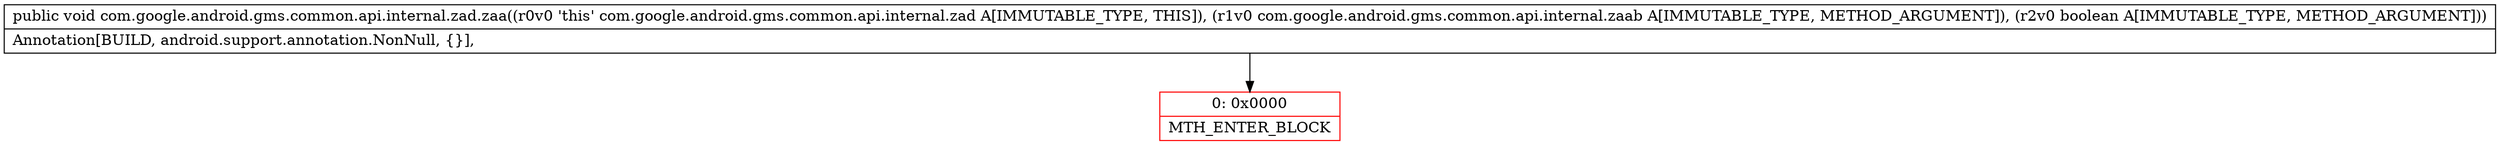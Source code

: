 digraph "CFG forcom.google.android.gms.common.api.internal.zad.zaa(Lcom\/google\/android\/gms\/common\/api\/internal\/zaab;Z)V" {
subgraph cluster_Region_1158527350 {
label = "R(0)";
node [shape=record,color=blue];
}
Node_0 [shape=record,color=red,label="{0\:\ 0x0000|MTH_ENTER_BLOCK\l}"];
MethodNode[shape=record,label="{public void com.google.android.gms.common.api.internal.zad.zaa((r0v0 'this' com.google.android.gms.common.api.internal.zad A[IMMUTABLE_TYPE, THIS]), (r1v0 com.google.android.gms.common.api.internal.zaab A[IMMUTABLE_TYPE, METHOD_ARGUMENT]), (r2v0 boolean A[IMMUTABLE_TYPE, METHOD_ARGUMENT]))  | Annotation[BUILD, android.support.annotation.NonNull, \{\}], \l}"];
MethodNode -> Node_0;
}

